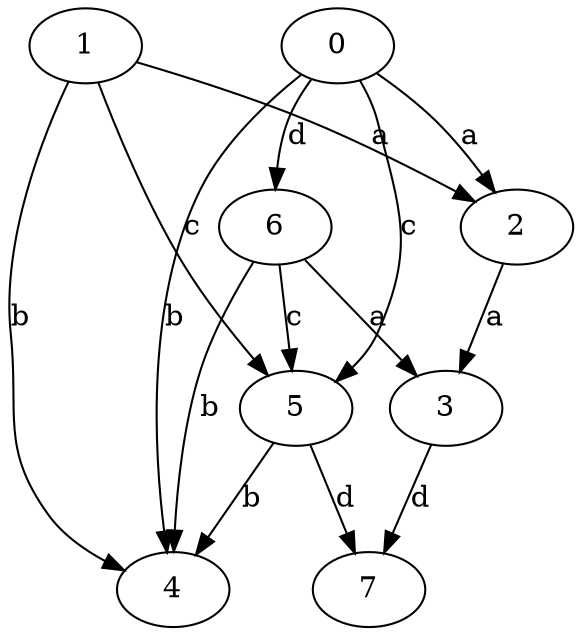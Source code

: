 strict digraph  {
2;
3;
4;
0;
5;
1;
6;
7;
2 -> 3  [label=a];
3 -> 7  [label=d];
0 -> 2  [label=a];
0 -> 4  [label=b];
0 -> 5  [label=c];
0 -> 6  [label=d];
5 -> 4  [label=b];
5 -> 7  [label=d];
1 -> 2  [label=a];
1 -> 4  [label=b];
1 -> 5  [label=c];
6 -> 3  [label=a];
6 -> 4  [label=b];
6 -> 5  [label=c];
}
